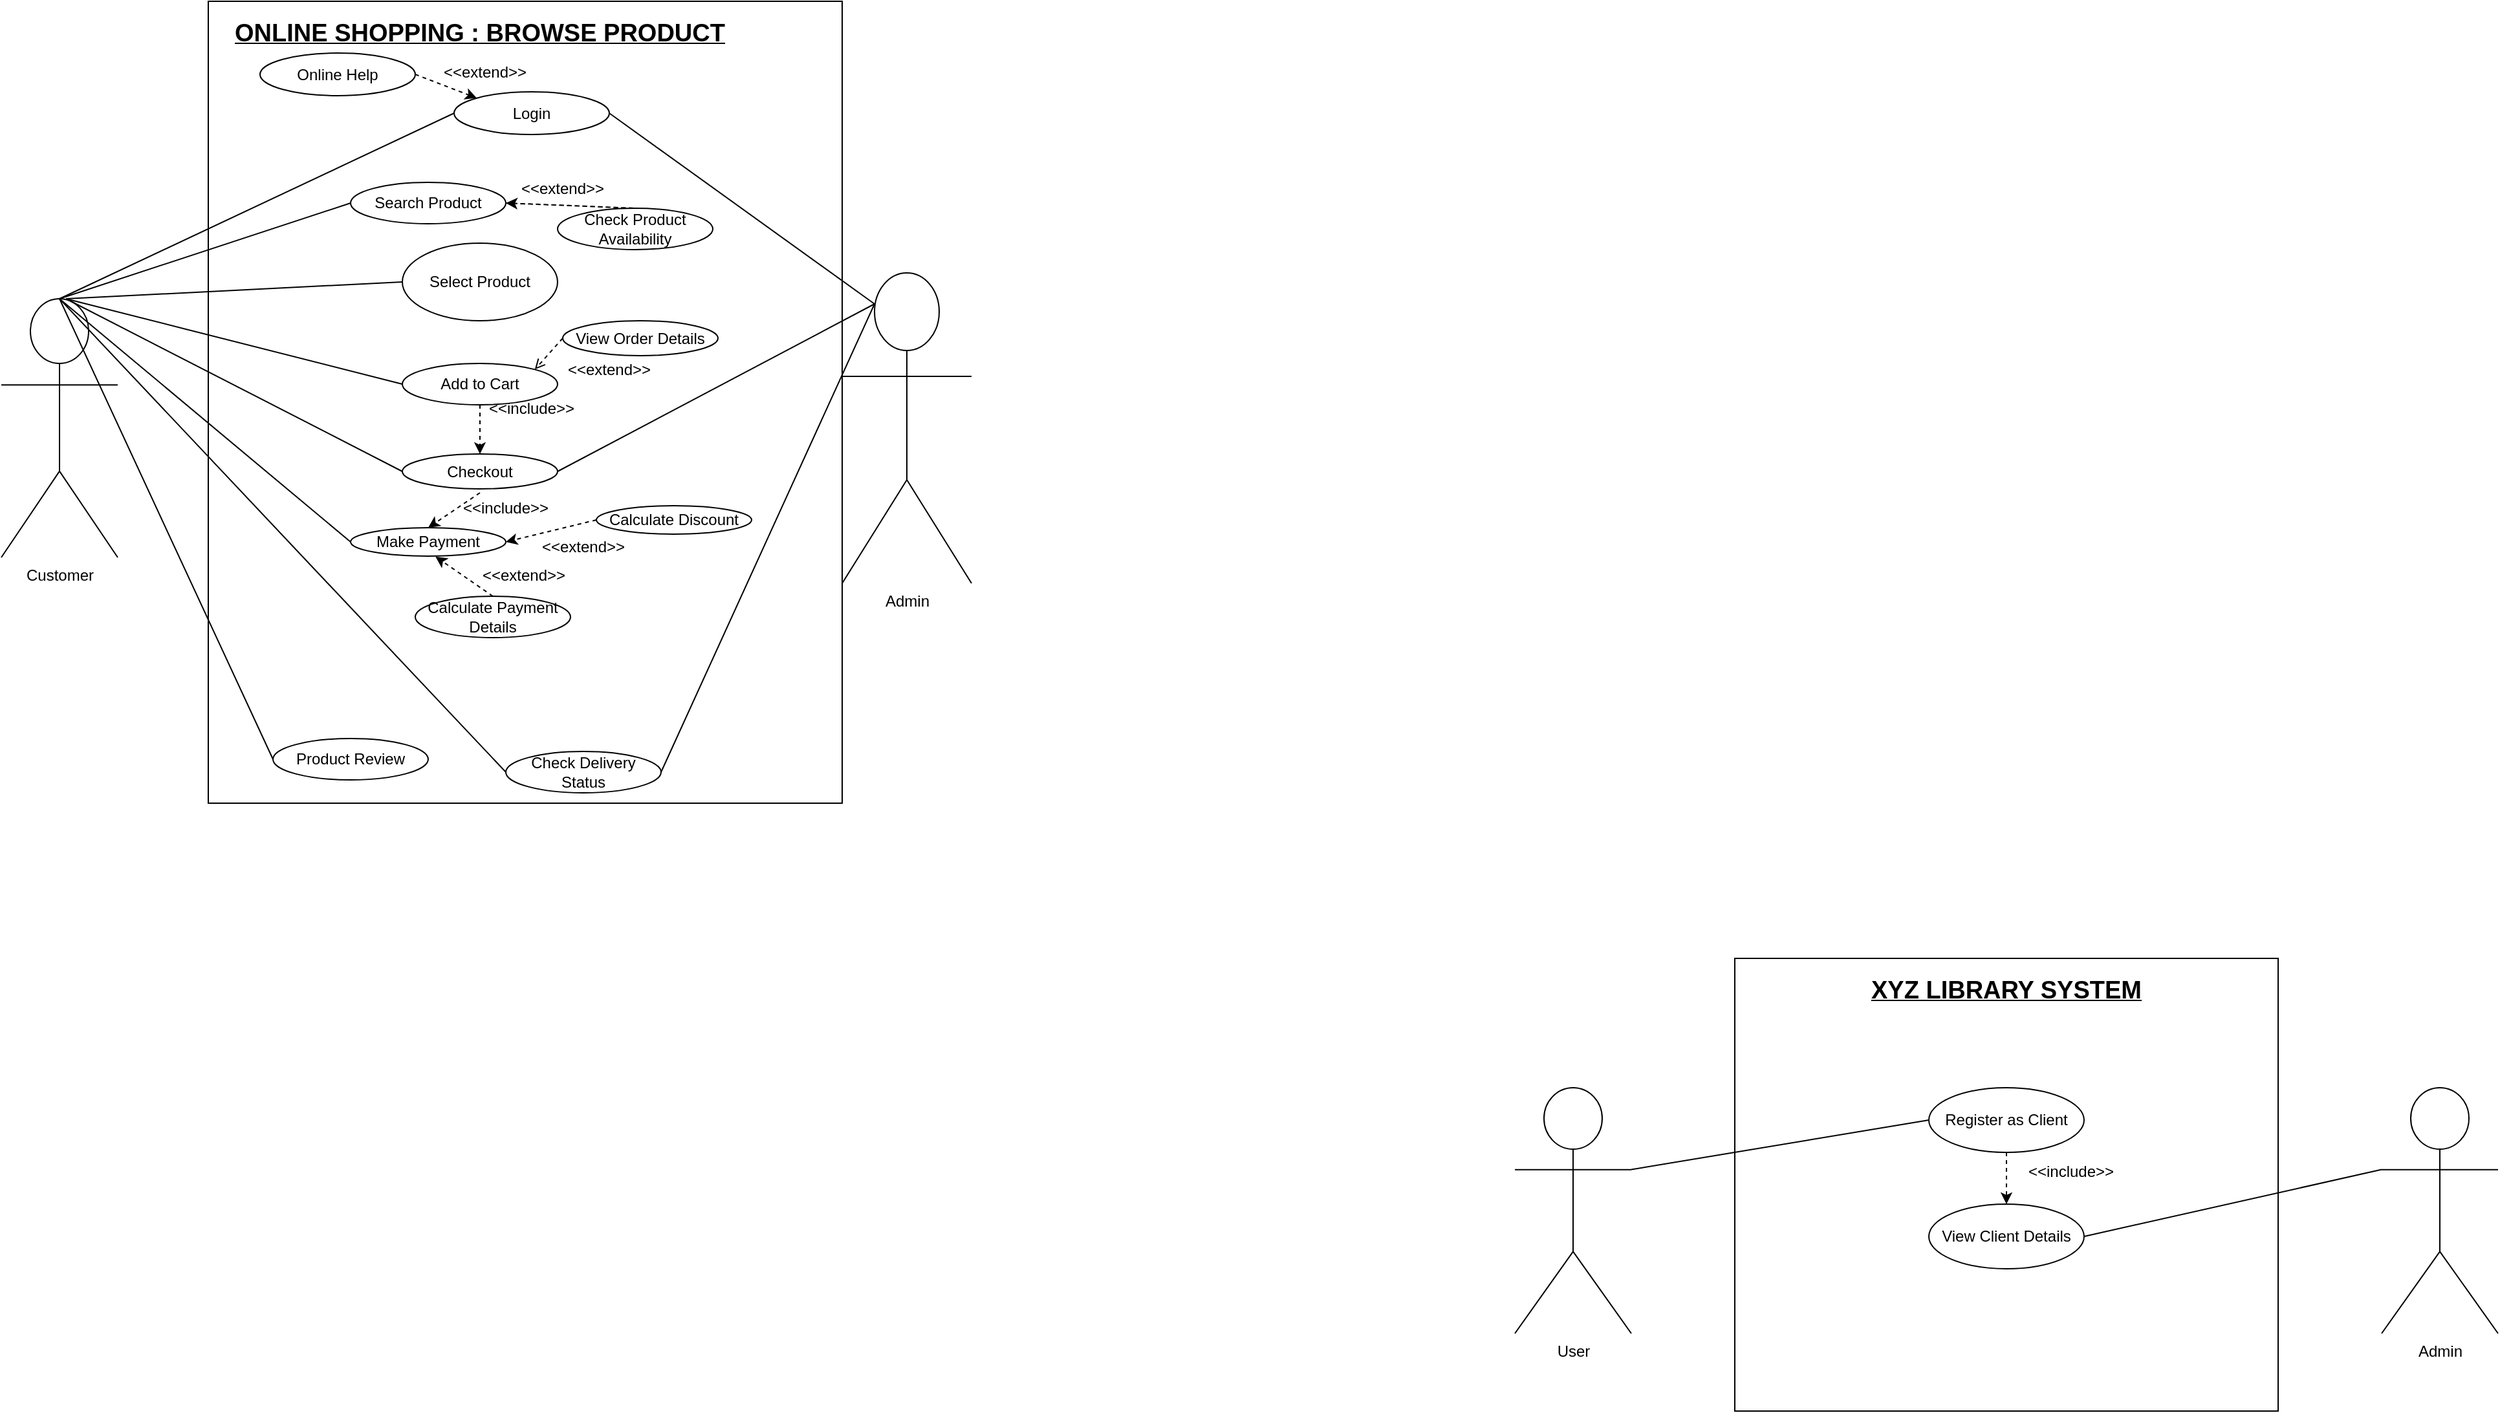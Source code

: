 <mxfile version="21.8.2" type="github">
  <diagram name="Page-1" id="ZfDQG-CIREXoi45lKwYc">
    <mxGraphModel dx="926" dy="461" grid="1" gridSize="10" guides="1" tooltips="1" connect="1" arrows="1" fold="1" page="1" pageScale="1" pageWidth="827" pageHeight="1169" math="0" shadow="0">
      <root>
        <mxCell id="0" />
        <mxCell id="1" parent="0" />
        <mxCell id="6VtGhE2b6X-5M0dV9ENA-1" value="" style="rounded=0;whiteSpace=wrap;html=1;" vertex="1" parent="1">
          <mxGeometry x="200" y="20" width="490" height="620" as="geometry" />
        </mxCell>
        <mxCell id="6VtGhE2b6X-5M0dV9ENA-2" value="ONLINE SHOPPING : BROWSE PRODUCT" style="text;html=1;strokeColor=none;fillColor=none;align=center;verticalAlign=middle;whiteSpace=wrap;rounded=0;fontStyle=5;fontSize=19;" vertex="1" parent="1">
          <mxGeometry x="175" y="30" width="470" height="30" as="geometry" />
        </mxCell>
        <mxCell id="6VtGhE2b6X-5M0dV9ENA-3" value="Login" style="ellipse;whiteSpace=wrap;html=1;" vertex="1" parent="1">
          <mxGeometry x="390" y="90" width="120" height="33" as="geometry" />
        </mxCell>
        <mxCell id="6VtGhE2b6X-5M0dV9ENA-4" value="Search Product" style="ellipse;whiteSpace=wrap;html=1;" vertex="1" parent="1">
          <mxGeometry x="310" y="160" width="120" height="32" as="geometry" />
        </mxCell>
        <mxCell id="6VtGhE2b6X-5M0dV9ENA-5" value="Select Product" style="ellipse;whiteSpace=wrap;html=1;" vertex="1" parent="1">
          <mxGeometry x="350" y="207" width="120" height="60" as="geometry" />
        </mxCell>
        <mxCell id="6VtGhE2b6X-5M0dV9ENA-6" value="Add to Cart" style="ellipse;whiteSpace=wrap;html=1;" vertex="1" parent="1">
          <mxGeometry x="350" y="300" width="120" height="32" as="geometry" />
        </mxCell>
        <mxCell id="6VtGhE2b6X-5M0dV9ENA-7" value="Checkout" style="ellipse;whiteSpace=wrap;html=1;" vertex="1" parent="1">
          <mxGeometry x="350" y="370" width="120" height="27" as="geometry" />
        </mxCell>
        <mxCell id="6VtGhE2b6X-5M0dV9ENA-8" value="Make Payment" style="ellipse;whiteSpace=wrap;html=1;" vertex="1" parent="1">
          <mxGeometry x="310" y="427" width="120" height="22" as="geometry" />
        </mxCell>
        <mxCell id="6VtGhE2b6X-5M0dV9ENA-9" value="Check Delivery Status" style="ellipse;whiteSpace=wrap;html=1;" vertex="1" parent="1">
          <mxGeometry x="430" y="600" width="120" height="32" as="geometry" />
        </mxCell>
        <mxCell id="6VtGhE2b6X-5M0dV9ENA-10" value="Product Review" style="ellipse;whiteSpace=wrap;html=1;" vertex="1" parent="1">
          <mxGeometry x="250" y="590" width="120" height="32" as="geometry" />
        </mxCell>
        <mxCell id="6VtGhE2b6X-5M0dV9ENA-11" value="Customer" style="shape=umlActor;verticalLabelPosition=bottom;verticalAlign=top;html=1;outlineConnect=0;" vertex="1" parent="1">
          <mxGeometry x="40" y="250" width="90" height="200" as="geometry" />
        </mxCell>
        <mxCell id="6VtGhE2b6X-5M0dV9ENA-12" value="Admin" style="shape=umlActor;verticalLabelPosition=bottom;verticalAlign=top;html=1;outlineConnect=0;" vertex="1" parent="1">
          <mxGeometry x="690" y="230" width="100" height="240" as="geometry" />
        </mxCell>
        <mxCell id="6VtGhE2b6X-5M0dV9ENA-14" value="" style="endArrow=none;html=1;rounded=0;entryX=0;entryY=0.5;entryDx=0;entryDy=0;exitX=0.5;exitY=0;exitDx=0;exitDy=0;exitPerimeter=0;" edge="1" parent="1" source="6VtGhE2b6X-5M0dV9ENA-11" target="6VtGhE2b6X-5M0dV9ENA-4">
          <mxGeometry width="50" height="50" relative="1" as="geometry">
            <mxPoint x="210" y="272" as="sourcePoint" />
            <mxPoint x="260" y="222" as="targetPoint" />
          </mxGeometry>
        </mxCell>
        <mxCell id="6VtGhE2b6X-5M0dV9ENA-15" value="" style="endArrow=none;html=1;rounded=0;exitX=0.5;exitY=0;exitDx=0;exitDy=0;exitPerimeter=0;entryX=0;entryY=0.5;entryDx=0;entryDy=0;" edge="1" parent="1" source="6VtGhE2b6X-5M0dV9ENA-11" target="6VtGhE2b6X-5M0dV9ENA-3">
          <mxGeometry width="50" height="50" relative="1" as="geometry">
            <mxPoint x="70" y="170" as="sourcePoint" />
            <mxPoint x="120" y="120" as="targetPoint" />
          </mxGeometry>
        </mxCell>
        <mxCell id="6VtGhE2b6X-5M0dV9ENA-16" value="" style="endArrow=none;html=1;rounded=0;entryX=0;entryY=0.5;entryDx=0;entryDy=0;" edge="1" parent="1" target="6VtGhE2b6X-5M0dV9ENA-5">
          <mxGeometry width="50" height="50" relative="1" as="geometry">
            <mxPoint x="90" y="250" as="sourcePoint" />
            <mxPoint x="360" y="182" as="targetPoint" />
          </mxGeometry>
        </mxCell>
        <mxCell id="6VtGhE2b6X-5M0dV9ENA-17" value="" style="endArrow=none;html=1;rounded=0;entryX=0;entryY=0.5;entryDx=0;entryDy=0;" edge="1" parent="1" target="6VtGhE2b6X-5M0dV9ENA-6">
          <mxGeometry width="50" height="50" relative="1" as="geometry">
            <mxPoint x="90" y="250" as="sourcePoint" />
            <mxPoint x="360" y="247" as="targetPoint" />
          </mxGeometry>
        </mxCell>
        <mxCell id="6VtGhE2b6X-5M0dV9ENA-18" value="" style="endArrow=none;html=1;rounded=0;entryX=0;entryY=0.5;entryDx=0;entryDy=0;" edge="1" parent="1" target="6VtGhE2b6X-5M0dV9ENA-7">
          <mxGeometry width="50" height="50" relative="1" as="geometry">
            <mxPoint x="90" y="250" as="sourcePoint" />
            <mxPoint x="360" y="312" as="targetPoint" />
          </mxGeometry>
        </mxCell>
        <mxCell id="6VtGhE2b6X-5M0dV9ENA-19" value="" style="endArrow=none;html=1;rounded=0;entryX=0;entryY=0.5;entryDx=0;entryDy=0;exitX=0.5;exitY=0;exitDx=0;exitDy=0;exitPerimeter=0;" edge="1" parent="1" source="6VtGhE2b6X-5M0dV9ENA-11" target="6VtGhE2b6X-5M0dV9ENA-8">
          <mxGeometry width="50" height="50" relative="1" as="geometry">
            <mxPoint x="100" y="260" as="sourcePoint" />
            <mxPoint x="360" y="377" as="targetPoint" />
          </mxGeometry>
        </mxCell>
        <mxCell id="6VtGhE2b6X-5M0dV9ENA-20" value="" style="endArrow=none;html=1;rounded=0;entryX=0;entryY=0.5;entryDx=0;entryDy=0;exitX=0.5;exitY=0;exitDx=0;exitDy=0;exitPerimeter=0;" edge="1" parent="1" source="6VtGhE2b6X-5M0dV9ENA-11" target="6VtGhE2b6X-5M0dV9ENA-9">
          <mxGeometry width="50" height="50" relative="1" as="geometry">
            <mxPoint x="110" y="270" as="sourcePoint" />
            <mxPoint x="360" y="442" as="targetPoint" />
          </mxGeometry>
        </mxCell>
        <mxCell id="6VtGhE2b6X-5M0dV9ENA-21" value="" style="endArrow=none;html=1;rounded=0;entryX=0;entryY=0.5;entryDx=0;entryDy=0;exitX=0.5;exitY=0;exitDx=0;exitDy=0;exitPerimeter=0;" edge="1" parent="1" source="6VtGhE2b6X-5M0dV9ENA-11" target="6VtGhE2b6X-5M0dV9ENA-10">
          <mxGeometry width="50" height="50" relative="1" as="geometry">
            <mxPoint x="95" y="260" as="sourcePoint" />
            <mxPoint x="360" y="442" as="targetPoint" />
          </mxGeometry>
        </mxCell>
        <mxCell id="6VtGhE2b6X-5M0dV9ENA-22" value="" style="endArrow=none;html=1;rounded=0;entryX=0.25;entryY=0.1;entryDx=0;entryDy=0;entryPerimeter=0;exitX=1;exitY=0.5;exitDx=0;exitDy=0;" edge="1" parent="1" source="6VtGhE2b6X-5M0dV9ENA-3" target="6VtGhE2b6X-5M0dV9ENA-12">
          <mxGeometry width="50" height="50" relative="1" as="geometry">
            <mxPoint x="640" y="220" as="sourcePoint" />
            <mxPoint x="690" y="170" as="targetPoint" />
          </mxGeometry>
        </mxCell>
        <mxCell id="6VtGhE2b6X-5M0dV9ENA-23" value="" style="endArrow=none;html=1;rounded=0;entryX=0.25;entryY=0.1;entryDx=0;entryDy=0;entryPerimeter=0;exitX=1;exitY=0.5;exitDx=0;exitDy=0;" edge="1" parent="1" source="6VtGhE2b6X-5M0dV9ENA-7" target="6VtGhE2b6X-5M0dV9ENA-12">
          <mxGeometry width="50" height="50" relative="1" as="geometry">
            <mxPoint x="480" y="117" as="sourcePoint" />
            <mxPoint x="725" y="264" as="targetPoint" />
          </mxGeometry>
        </mxCell>
        <mxCell id="6VtGhE2b6X-5M0dV9ENA-24" value="" style="endArrow=none;html=1;rounded=0;entryX=0.25;entryY=0.1;entryDx=0;entryDy=0;entryPerimeter=0;exitX=1;exitY=0.5;exitDx=0;exitDy=0;" edge="1" parent="1" source="6VtGhE2b6X-5M0dV9ENA-9" target="6VtGhE2b6X-5M0dV9ENA-12">
          <mxGeometry width="50" height="50" relative="1" as="geometry">
            <mxPoint x="480" y="377" as="sourcePoint" />
            <mxPoint x="725" y="264" as="targetPoint" />
          </mxGeometry>
        </mxCell>
        <mxCell id="6VtGhE2b6X-5M0dV9ENA-25" value="" style="endArrow=classic;dashed=1;html=1;rounded=0;exitX=0.5;exitY=1;exitDx=0;exitDy=0;" edge="1" parent="1" source="6VtGhE2b6X-5M0dV9ENA-6">
          <mxGeometry width="50" height="50" relative="1" as="geometry">
            <mxPoint x="400" y="350" as="sourcePoint" />
            <mxPoint x="410" y="370" as="targetPoint" />
          </mxGeometry>
        </mxCell>
        <mxCell id="6VtGhE2b6X-5M0dV9ENA-27" value="&amp;lt;&amp;lt;include&amp;gt;&amp;gt;" style="text;html=1;strokeColor=none;fillColor=none;align=center;verticalAlign=middle;whiteSpace=wrap;rounded=0;" vertex="1" parent="1">
          <mxGeometry x="420" y="320" width="60" height="30" as="geometry" />
        </mxCell>
        <mxCell id="6VtGhE2b6X-5M0dV9ENA-28" value="" style="endArrow=classic;dashed=1;html=1;rounded=0;entryX=0.5;entryY=0;entryDx=0;entryDy=0;" edge="1" parent="1" target="6VtGhE2b6X-5M0dV9ENA-8">
          <mxGeometry width="50" height="50" relative="1" as="geometry">
            <mxPoint x="410" y="400" as="sourcePoint" />
            <mxPoint x="420" y="380" as="targetPoint" />
          </mxGeometry>
        </mxCell>
        <mxCell id="6VtGhE2b6X-5M0dV9ENA-29" value="&amp;lt;&amp;lt;include&amp;gt;&amp;gt;" style="text;html=1;strokeColor=none;fillColor=none;align=center;verticalAlign=middle;whiteSpace=wrap;rounded=0;" vertex="1" parent="1">
          <mxGeometry x="400" y="397" width="60" height="30" as="geometry" />
        </mxCell>
        <mxCell id="6VtGhE2b6X-5M0dV9ENA-30" value="" style="rounded=0;whiteSpace=wrap;html=1;" vertex="1" parent="1">
          <mxGeometry x="1380" y="760" width="420" height="350" as="geometry" />
        </mxCell>
        <mxCell id="6VtGhE2b6X-5M0dV9ENA-31" value="XYZ LIBRARY SYSTEM" style="text;html=1;strokeColor=none;fillColor=none;align=center;verticalAlign=middle;whiteSpace=wrap;rounded=0;fontStyle=5;fontSize=19;" vertex="1" parent="1">
          <mxGeometry x="1425" y="770" width="330" height="30" as="geometry" />
        </mxCell>
        <mxCell id="6VtGhE2b6X-5M0dV9ENA-32" value="Register as Client" style="ellipse;whiteSpace=wrap;html=1;" vertex="1" parent="1">
          <mxGeometry x="1530" y="860" width="120" height="50" as="geometry" />
        </mxCell>
        <mxCell id="6VtGhE2b6X-5M0dV9ENA-33" value="View Client Details" style="ellipse;whiteSpace=wrap;html=1;" vertex="1" parent="1">
          <mxGeometry x="1530" y="950" width="120" height="50" as="geometry" />
        </mxCell>
        <mxCell id="6VtGhE2b6X-5M0dV9ENA-34" value="User" style="shape=umlActor;verticalLabelPosition=bottom;verticalAlign=top;html=1;outlineConnect=0;" vertex="1" parent="1">
          <mxGeometry x="1210" y="860" width="90" height="190" as="geometry" />
        </mxCell>
        <mxCell id="6VtGhE2b6X-5M0dV9ENA-36" value="Admin" style="shape=umlActor;verticalLabelPosition=bottom;verticalAlign=top;html=1;outlineConnect=0;" vertex="1" parent="1">
          <mxGeometry x="1880" y="860" width="90" height="190" as="geometry" />
        </mxCell>
        <mxCell id="6VtGhE2b6X-5M0dV9ENA-39" value="" style="endArrow=none;html=1;rounded=0;exitX=1;exitY=0.333;exitDx=0;exitDy=0;exitPerimeter=0;entryX=0;entryY=0.5;entryDx=0;entryDy=0;" edge="1" parent="1" source="6VtGhE2b6X-5M0dV9ENA-34" target="6VtGhE2b6X-5M0dV9ENA-32">
          <mxGeometry width="50" height="50" relative="1" as="geometry">
            <mxPoint x="1300" y="890" as="sourcePoint" />
            <mxPoint x="1350" y="840" as="targetPoint" />
          </mxGeometry>
        </mxCell>
        <mxCell id="6VtGhE2b6X-5M0dV9ENA-40" value="" style="endArrow=none;html=1;rounded=0;entryX=0;entryY=0.333;entryDx=0;entryDy=0;entryPerimeter=0;exitX=1;exitY=0.5;exitDx=0;exitDy=0;" edge="1" parent="1" source="6VtGhE2b6X-5M0dV9ENA-33" target="6VtGhE2b6X-5M0dV9ENA-36">
          <mxGeometry width="50" height="50" relative="1" as="geometry">
            <mxPoint x="1780" y="970" as="sourcePoint" />
            <mxPoint x="1830" y="920" as="targetPoint" />
          </mxGeometry>
        </mxCell>
        <mxCell id="6VtGhE2b6X-5M0dV9ENA-41" value="" style="endArrow=classic;dashed=1;html=1;rounded=0;entryX=0.5;entryY=0;entryDx=0;entryDy=0;exitX=0.5;exitY=1;exitDx=0;exitDy=0;" edge="1" parent="1" source="6VtGhE2b6X-5M0dV9ENA-32" target="6VtGhE2b6X-5M0dV9ENA-33">
          <mxGeometry width="50" height="50" relative="1" as="geometry">
            <mxPoint x="1560" y="970" as="sourcePoint" />
            <mxPoint x="1610" y="920" as="targetPoint" />
          </mxGeometry>
        </mxCell>
        <mxCell id="6VtGhE2b6X-5M0dV9ENA-42" value="&amp;lt;&amp;lt;include&amp;gt;&amp;gt;" style="text;html=1;strokeColor=none;fillColor=none;align=center;verticalAlign=middle;whiteSpace=wrap;rounded=0;" vertex="1" parent="1">
          <mxGeometry x="1610" y="910" width="60" height="30" as="geometry" />
        </mxCell>
        <mxCell id="6VtGhE2b6X-5M0dV9ENA-43" value="Calculate Payment Details" style="ellipse;whiteSpace=wrap;html=1;" vertex="1" parent="1">
          <mxGeometry x="360" y="480" width="120" height="32" as="geometry" />
        </mxCell>
        <mxCell id="6VtGhE2b6X-5M0dV9ENA-44" value="" style="endArrow=classic;dashed=1;html=1;rounded=0;entryX=0.547;entryY=1.015;entryDx=0;entryDy=0;exitX=0.5;exitY=0;exitDx=0;exitDy=0;entryPerimeter=0;" edge="1" parent="1" source="6VtGhE2b6X-5M0dV9ENA-43" target="6VtGhE2b6X-5M0dV9ENA-8">
          <mxGeometry width="50" height="50" relative="1" as="geometry">
            <mxPoint x="420" y="410" as="sourcePoint" />
            <mxPoint x="380" y="437" as="targetPoint" />
          </mxGeometry>
        </mxCell>
        <mxCell id="6VtGhE2b6X-5M0dV9ENA-45" value="&amp;lt;&amp;lt;extend&amp;gt;&amp;gt;" style="text;html=1;strokeColor=none;fillColor=none;align=center;verticalAlign=middle;whiteSpace=wrap;rounded=0;" vertex="1" parent="1">
          <mxGeometry x="414" y="449" width="60" height="30" as="geometry" />
        </mxCell>
        <mxCell id="6VtGhE2b6X-5M0dV9ENA-46" value="Online Help" style="ellipse;whiteSpace=wrap;html=1;" vertex="1" parent="1">
          <mxGeometry x="240" y="60" width="120" height="33" as="geometry" />
        </mxCell>
        <mxCell id="6VtGhE2b6X-5M0dV9ENA-47" value="" style="endArrow=classic;dashed=1;html=1;rounded=0;entryX=0;entryY=0;entryDx=0;entryDy=0;exitX=1;exitY=0.5;exitDx=0;exitDy=0;" edge="1" parent="1" source="6VtGhE2b6X-5M0dV9ENA-46" target="6VtGhE2b6X-5M0dV9ENA-3">
          <mxGeometry width="50" height="50" relative="1" as="geometry">
            <mxPoint x="240" y="160" as="sourcePoint" />
            <mxPoint x="290" y="110" as="targetPoint" />
          </mxGeometry>
        </mxCell>
        <mxCell id="6VtGhE2b6X-5M0dV9ENA-48" value="&amp;lt;&amp;lt;extend&amp;gt;&amp;gt;" style="text;html=1;strokeColor=none;fillColor=none;align=center;verticalAlign=middle;whiteSpace=wrap;rounded=0;" vertex="1" parent="1">
          <mxGeometry x="384" y="60" width="60" height="30" as="geometry" />
        </mxCell>
        <mxCell id="6VtGhE2b6X-5M0dV9ENA-49" value="Check Product Availability" style="ellipse;whiteSpace=wrap;html=1;" vertex="1" parent="1">
          <mxGeometry x="470" y="180" width="120" height="32" as="geometry" />
        </mxCell>
        <mxCell id="6VtGhE2b6X-5M0dV9ENA-50" value="" style="endArrow=classic;dashed=1;html=1;rounded=0;entryX=1;entryY=0.5;entryDx=0;entryDy=0;exitX=1;exitY=0.5;exitDx=0;exitDy=0;" edge="1" parent="1" source="6VtGhE2b6X-5M0dV9ENA-4" target="6VtGhE2b6X-5M0dV9ENA-4">
          <mxGeometry width="50" height="50" relative="1" as="geometry">
            <mxPoint x="460" y="100" as="sourcePoint" />
            <mxPoint x="370" y="87" as="targetPoint" />
            <Array as="points">
              <mxPoint x="530" y="180" />
            </Array>
          </mxGeometry>
        </mxCell>
        <mxCell id="6VtGhE2b6X-5M0dV9ENA-51" value="&amp;lt;&amp;lt;extend&amp;gt;&amp;gt;" style="text;html=1;strokeColor=none;fillColor=none;align=center;verticalAlign=middle;whiteSpace=wrap;rounded=0;" vertex="1" parent="1">
          <mxGeometry x="444" y="150" width="60" height="30" as="geometry" />
        </mxCell>
        <mxCell id="6VtGhE2b6X-5M0dV9ENA-52" value="View Order Details" style="ellipse;whiteSpace=wrap;html=1;" vertex="1" parent="1">
          <mxGeometry x="474" y="267" width="120" height="27" as="geometry" />
        </mxCell>
        <mxCell id="6VtGhE2b6X-5M0dV9ENA-53" value="" style="endArrow=open;dashed=1;html=1;rounded=0;exitX=0;exitY=0.5;exitDx=0;exitDy=0;entryX=1;entryY=0;entryDx=0;entryDy=0;" edge="1" parent="1" source="6VtGhE2b6X-5M0dV9ENA-52" target="6VtGhE2b6X-5M0dV9ENA-6">
          <mxGeometry width="50" height="50" relative="1" as="geometry">
            <mxPoint x="420" y="342" as="sourcePoint" />
            <mxPoint x="420" y="380" as="targetPoint" />
          </mxGeometry>
        </mxCell>
        <mxCell id="6VtGhE2b6X-5M0dV9ENA-54" value="&amp;lt;&amp;lt;extend&amp;gt;&amp;gt;" style="text;html=1;strokeColor=none;fillColor=none;align=center;verticalAlign=middle;whiteSpace=wrap;rounded=0;" vertex="1" parent="1">
          <mxGeometry x="480" y="290" width="60" height="30" as="geometry" />
        </mxCell>
        <mxCell id="6VtGhE2b6X-5M0dV9ENA-57" value="Calculate Discount" style="ellipse;whiteSpace=wrap;html=1;" vertex="1" parent="1">
          <mxGeometry x="500" y="410" width="120" height="22" as="geometry" />
        </mxCell>
        <mxCell id="6VtGhE2b6X-5M0dV9ENA-58" value="" style="endArrow=classic;dashed=1;html=1;rounded=0;entryX=1;entryY=0.5;entryDx=0;entryDy=0;exitX=0;exitY=0.5;exitDx=0;exitDy=0;" edge="1" parent="1" source="6VtGhE2b6X-5M0dV9ENA-57" target="6VtGhE2b6X-5M0dV9ENA-8">
          <mxGeometry width="50" height="50" relative="1" as="geometry">
            <mxPoint x="420" y="342" as="sourcePoint" />
            <mxPoint x="420" y="380" as="targetPoint" />
          </mxGeometry>
        </mxCell>
        <mxCell id="6VtGhE2b6X-5M0dV9ENA-59" value="&amp;lt;&amp;lt;extend&amp;gt;&amp;gt;" style="text;html=1;strokeColor=none;fillColor=none;align=center;verticalAlign=middle;whiteSpace=wrap;rounded=0;" vertex="1" parent="1">
          <mxGeometry x="460" y="427" width="60" height="30" as="geometry" />
        </mxCell>
      </root>
    </mxGraphModel>
  </diagram>
</mxfile>
